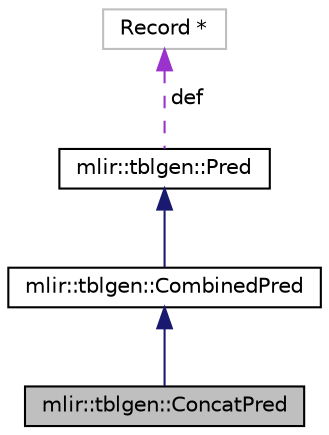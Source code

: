 digraph "mlir::tblgen::ConcatPred"
{
  bgcolor="transparent";
  edge [fontname="Helvetica",fontsize="10",labelfontname="Helvetica",labelfontsize="10"];
  node [fontname="Helvetica",fontsize="10",shape=record];
  Node3 [label="mlir::tblgen::ConcatPred",height=0.2,width=0.4,color="black", fillcolor="grey75", style="filled", fontcolor="black"];
  Node4 -> Node3 [dir="back",color="midnightblue",fontsize="10",style="solid",fontname="Helvetica"];
  Node4 [label="mlir::tblgen::CombinedPred",height=0.2,width=0.4,color="black",URL="$classmlir_1_1tblgen_1_1CombinedPred.html"];
  Node5 -> Node4 [dir="back",color="midnightblue",fontsize="10",style="solid",fontname="Helvetica"];
  Node5 [label="mlir::tblgen::Pred",height=0.2,width=0.4,color="black",URL="$classmlir_1_1tblgen_1_1Pred.html"];
  Node6 -> Node5 [dir="back",color="darkorchid3",fontsize="10",style="dashed",label=" def" ,fontname="Helvetica"];
  Node6 [label="Record *",height=0.2,width=0.4,color="grey75"];
}
